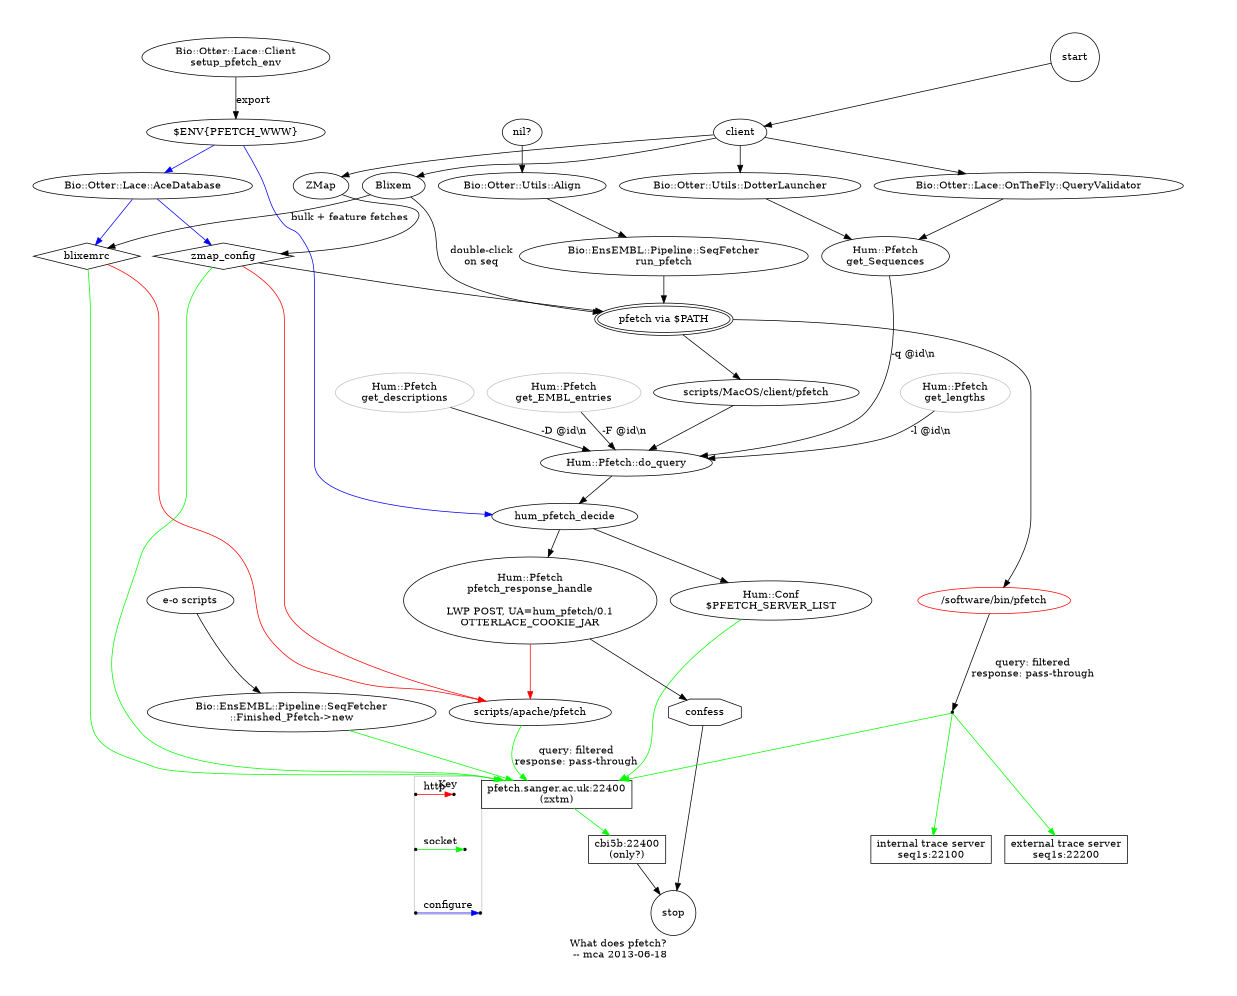 
digraph pfetch {

  label="What does pfetch?\n -- mca 2013-06-18"
  pencolor=grey

  /* Pagination runes */
  page="8.26,11.69"
  margin=0.2
  size="7.85,11.28"
  ratio=compress

  subgraph cluster_Key { label="Key"
    edge [ minlen=0 ]
    node [ shape=point ]
    a -> b [ label=http, color=red ]
    c -> d [ label=socket, color=green ]
    e -> f [ label=configure, color=blue ]

    edge [ minlen=1, style=invis]
    a -> c -> e
  }
  stop -> f [ style=invis,minlen=0 ]


  "nil?" -> "Bio::Otter::Utils::Align" -> "Bio::EnsEMBL::Pipeline::SeqFetcher::run_pfetch" -> "pfetch via $PATH"
  "e-o scripts" -> "Bio::EnsEMBL::Pipeline::SeqFetcher::Finished_Pfetch"
  "Bio::EnsEMBL::Pipeline::SeqFetcher::Finished_Pfetch" -> "pfetch.sanger.ac.uk:22400" [ color=green ]

  "scripts/apache/pfetch" -> "pfetch.sanger.ac.uk:22400" [ label="query: filtered\nresponse: pass-through", color=green ]

  "Hum::Pfetch::get_EMBL_entries" -> "Hum::Pfetch::do_query" [ label="-F @id\\n" ]
  "Hum::Pfetch::get_lengths"      -> "Hum::Pfetch::do_query" [ label="-l @id\\n" ]
  "Hum::Pfetch::get_descriptions" -> "Hum::Pfetch::do_query" [ label="-D @id\\n" ]
  "Hum::Pfetch::get_Sequences"    -> "Hum::Pfetch::do_query" [ label="-q @id\\n" ]

  "Hum::Pfetch::do_query" -> hum_pfetch_decide -> { PFETCH_SERVER_LIST pfetch_response_handle }
  pfetch_response_handle -> confess
  PFETCH_SERVER_LIST -> "pfetch.sanger.ac.uk:22400" [ color=green ]
  "$ENV{PFETCH_WWW}" -> hum_pfetch_decide [ color=blue ]
  pfetch_response_handle -> "scripts/apache/pfetch" [ color=red ]

  "$ENV{PFETCH_WWW}" -> "Bio::Otter::Lace::AceDatabase" -> { zmap_config blixemrc } [ color=blue ]

  Blixem -> "pfetch via $PATH" [ label="double-click\non seq" ]
  Blixem -> blixemrc [ label="bulk + feature fetches" ]
  ZMap -> zmap_config

  { zmap_config blixemrc } -> "pfetch.sanger.ac.uk:22400" [ color=green ]
  { zmap_config blixemrc } -> "scripts/apache/pfetch" [ color=red ]
  zmap_config -> "pfetch via $PATH"

  "Bio::Otter::Lace::Client::setup_pfetch_env" -> "$ENV{PFETCH_WWW}" [ label="export" ]

  client -> { Blixem ZMap }
  client -> { "Bio::Otter::Utils::DotterLauncher" "Bio::Otter::Lace::OnTheFly::QueryValidator" } -> "Hum::Pfetch::get_Sequences"

  "pfetch via $PATH" -> { "/software/bin/pfetch" "scripts/MacOS/client/pfetch" }
  "scripts/MacOS/client/pfetch" -> "Hum::Pfetch::do_query"
  "/software/bin/pfetch" -> avc_pfetch [ label="query: filtered\nresponse: pass-through" ]
  avc_pfetch -> { "pfetch.sanger.ac.uk:22400" int_trc ext_trc } [ color=green ]



  pfetch_response_handle [ label="Hum::Pfetch\npfetch_response_handle\n\nLWP POST, UA=hum_pfetch/0.1\nOTTERLACE_COOKIE_JAR\n" ]
  "Bio::Otter::Lace::Client::setup_pfetch_env" [ label="Bio::Otter::Lace::Client\nsetup_pfetch_env" ]
  "Hum::Pfetch::get_EMBL_entries"  [ label="Hum::Pfetch\nget_EMBL_entries", color=grey ]
  "Hum::Pfetch::get_lengths"       [ label="Hum::Pfetch\nget_lengths", color=grey      ]
  "Hum::Pfetch::get_descriptions"  [ label="Hum::Pfetch\nget_descriptions", color=grey ]
  "Hum::Pfetch::get_Sequences"     [ label="Hum::Pfetch\nget_Sequences"    ]
  "Bio::EnsEMBL::Pipeline::SeqFetcher::run_pfetch" [ label="Bio::EnsEMBL::Pipeline::SeqFetcher\nrun_pfetch" ]
  "Bio::EnsEMBL::Pipeline::SeqFetcher::Finished_Pfetch" [ label="Bio::EnsEMBL::Pipeline::SeqFetcher\n::Finished_Pfetch->new" ]

  PFETCH_SERVER_LIST [ label="Hum::Conf\n$PFETCH_SERVER_LIST" ]

  "/software/bin/pfetch" [ color=red ]

  zmap_config [ shape=diamond ]
  blixemrc [ shape=diamond ]

  "pfetch via $PATH" [ peripheries=2 ]
  avc_pfetch [ shape=point ]
  int_trc [ label="internal trace server\nseq1s:22100", shape=box ]
  ext_trc [ label="external trace server\nseq1s:22200", shape=box ]

  "pfetch.sanger.ac.uk:22400" -> "cbi5:22400" [ color=green ]
  "cbi5:22400" -> stop

  confess [ shape=octagon ]
  "cbi5:22400" [ shape=box, label="cbi5b:22400\n(only?)" ]
  "pfetch.sanger.ac.uk:22400" [ shape=box, label="pfetch.sanger.ac.uk:22400\n(zxtm)" ]

  { rank="same"
    "cbi5:22400"
    int_trc
    ext_trc
  }

  { rank="same"
    zmap_config
    blixemrc
  }

  start [ shape=circle ]
  stop [ shape=circle ]
  start -> client
  confess -> stop
  start -> stop [ style=invis, minlen=5 ]

}

